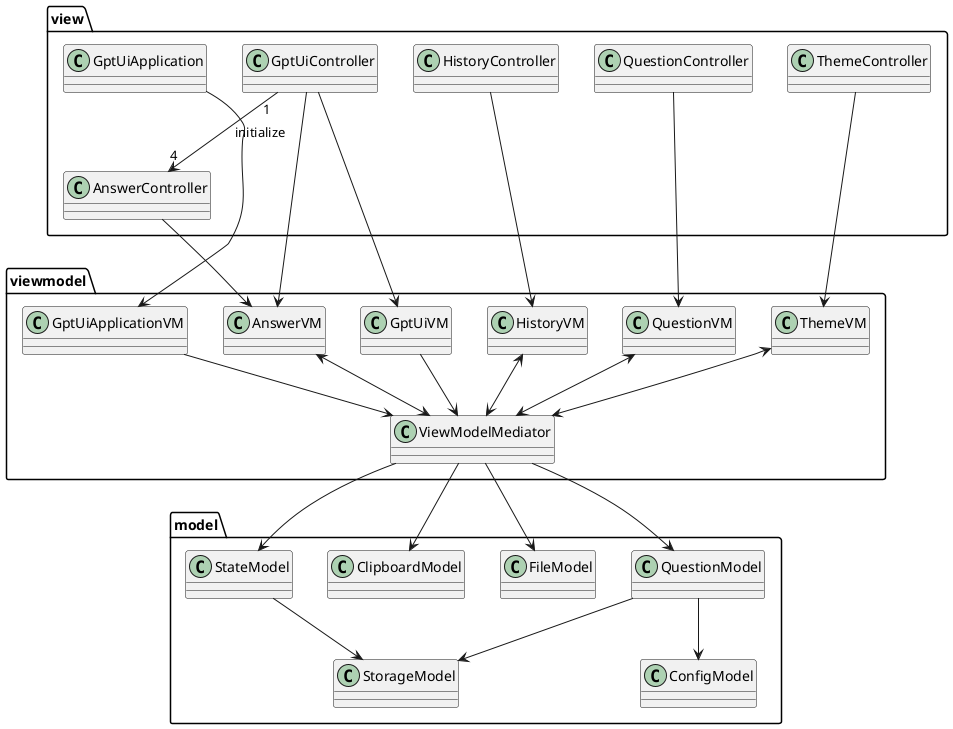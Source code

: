 @startuml
'https://plantuml.com/class-diagram

package model{
    class StateModel
    class ClipboardModel
    class ConfigModel
    class FileModel
    class QuestionModel
    class StorageModel
}
package viewmodel {
    class GptUiApplicationVM
    class AnswerVM
    class GptUiVM
    class HistoryVM
    class QuestionVM
    class ThemeVM
    class ViewModelMediator
}

package view {
    class GptUiApplication
    class AnswerController
    class GptUiApplication
    class GptUiController
    class HistoryController
    class QuestionController
    class ThemeController
}

GptUiApplication --> GptUiApplicationVM

GptUiApplicationVM --> ViewModelMediator

ThemeController ---> ThemeVM
QuestionController ---> QuestionVM
HistoryController ---> HistoryVM
AnswerController --> AnswerVM

GptUiController "1" --> "4" AnswerController: initialize
GptUiController --> AnswerVM
GptUiController --> GptUiVM

ThemeVM <--> ViewModelMediator
QuestionVM <--> ViewModelMediator
HistoryVM <--> ViewModelMediator
GptUiVM --> ViewModelMediator
AnswerVM <--> ViewModelMediator

StateModel --> StorageModel
QuestionModel --> StorageModel
QuestionModel --> ConfigModel

ViewModelMediator --> StateModel
ViewModelMediator --> QuestionModel
ViewModelMediator --> ClipboardModel
ViewModelMediator --> FileModel


@enduml